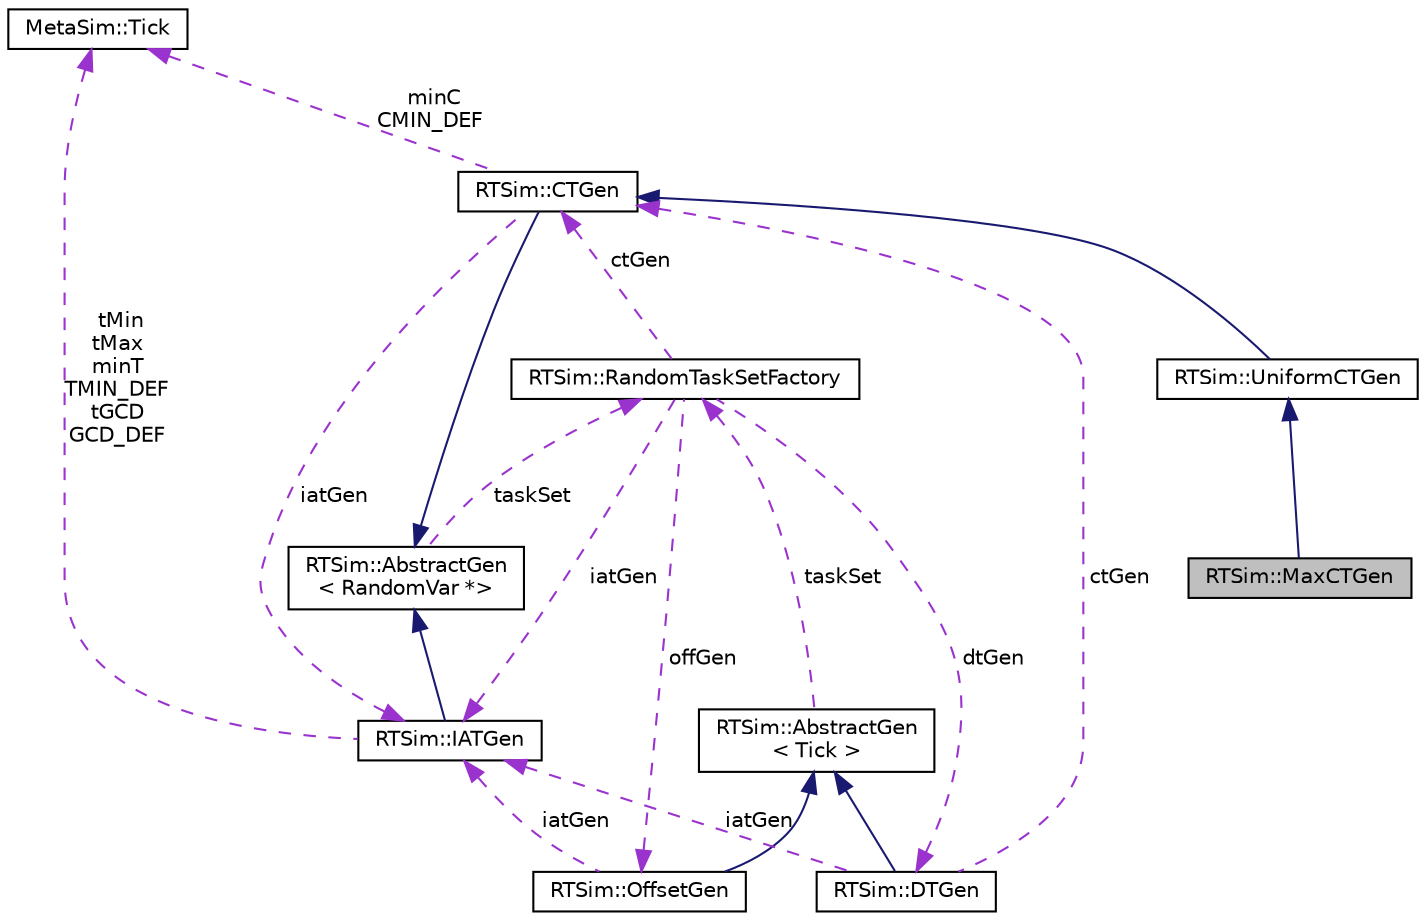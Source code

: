 digraph "RTSim::MaxCTGen"
{
  edge [fontname="Helvetica",fontsize="10",labelfontname="Helvetica",labelfontsize="10"];
  node [fontname="Helvetica",fontsize="10",shape=record];
  Node4 [label="RTSim::MaxCTGen",height=0.2,width=0.4,color="black", fillcolor="grey75", style="filled", fontcolor="black"];
  Node5 -> Node4 [dir="back",color="midnightblue",fontsize="10",style="solid",fontname="Helvetica"];
  Node5 [label="RTSim::UniformCTGen",height=0.2,width=0.4,color="black", fillcolor="white", style="filled",URL="$classRTSim_1_1UniformCTGen.html"];
  Node6 -> Node5 [dir="back",color="midnightblue",fontsize="10",style="solid",fontname="Helvetica"];
  Node6 [label="RTSim::CTGen",height=0.2,width=0.4,color="black", fillcolor="white", style="filled",URL="$classRTSim_1_1CTGen.html"];
  Node7 -> Node6 [dir="back",color="midnightblue",fontsize="10",style="solid",fontname="Helvetica"];
  Node7 [label="RTSim::AbstractGen\l\< RandomVar *\>",height=0.2,width=0.4,color="black", fillcolor="white", style="filled",URL="$classRTSim_1_1AbstractGen.html"];
  Node8 -> Node7 [dir="back",color="darkorchid3",fontsize="10",style="dashed",label=" taskSet" ,fontname="Helvetica"];
  Node8 [label="RTSim::RandomTaskSetFactory",height=0.2,width=0.4,color="black", fillcolor="white", style="filled",URL="$classRTSim_1_1RandomTaskSetFactory.html"];
  Node9 -> Node8 [dir="back",color="darkorchid3",fontsize="10",style="dashed",label=" offGen" ,fontname="Helvetica"];
  Node9 [label="RTSim::OffsetGen",height=0.2,width=0.4,color="black", fillcolor="white", style="filled",URL="$classRTSim_1_1OffsetGen.html"];
  Node10 -> Node9 [dir="back",color="midnightblue",fontsize="10",style="solid",fontname="Helvetica"];
  Node10 [label="RTSim::AbstractGen\l\< Tick \>",height=0.2,width=0.4,color="black", fillcolor="white", style="filled",URL="$classRTSim_1_1AbstractGen.html"];
  Node8 -> Node10 [dir="back",color="darkorchid3",fontsize="10",style="dashed",label=" taskSet" ,fontname="Helvetica"];
  Node11 -> Node9 [dir="back",color="darkorchid3",fontsize="10",style="dashed",label=" iatGen" ,fontname="Helvetica"];
  Node11 [label="RTSim::IATGen",height=0.2,width=0.4,color="black", fillcolor="white", style="filled",URL="$classRTSim_1_1IATGen.html"];
  Node7 -> Node11 [dir="back",color="midnightblue",fontsize="10",style="solid",fontname="Helvetica"];
  Node12 -> Node11 [dir="back",color="darkorchid3",fontsize="10",style="dashed",label=" tMin\ntMax\nminT\nTMIN_DEF\ntGCD\nGCD_DEF" ,fontname="Helvetica"];
  Node12 [label="MetaSim::Tick",height=0.2,width=0.4,color="black", fillcolor="white", style="filled",URL="$classMetaSim_1_1Tick.html"];
  Node13 -> Node8 [dir="back",color="darkorchid3",fontsize="10",style="dashed",label=" dtGen" ,fontname="Helvetica"];
  Node13 [label="RTSim::DTGen",height=0.2,width=0.4,color="black", fillcolor="white", style="filled",URL="$classRTSim_1_1DTGen.html"];
  Node10 -> Node13 [dir="back",color="midnightblue",fontsize="10",style="solid",fontname="Helvetica"];
  Node6 -> Node13 [dir="back",color="darkorchid3",fontsize="10",style="dashed",label=" ctGen" ,fontname="Helvetica"];
  Node11 -> Node13 [dir="back",color="darkorchid3",fontsize="10",style="dashed",label=" iatGen" ,fontname="Helvetica"];
  Node6 -> Node8 [dir="back",color="darkorchid3",fontsize="10",style="dashed",label=" ctGen" ,fontname="Helvetica"];
  Node11 -> Node8 [dir="back",color="darkorchid3",fontsize="10",style="dashed",label=" iatGen" ,fontname="Helvetica"];
  Node12 -> Node6 [dir="back",color="darkorchid3",fontsize="10",style="dashed",label=" minC\nCMIN_DEF" ,fontname="Helvetica"];
  Node11 -> Node6 [dir="back",color="darkorchid3",fontsize="10",style="dashed",label=" iatGen" ,fontname="Helvetica"];
}
